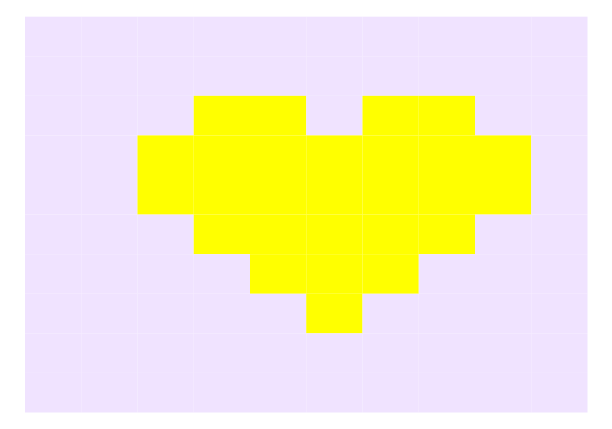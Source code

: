 digraph D {
 node [shape=plaintext]
 some_node [
 label=<
 <table ALIGN="CENTER" border="0" cellborder="0" cellspacing="0">

<tr>
<td bgcolor="#f0e3ff">     </td><td bgcolor="#f0e3ff">     </td><td bgcolor="#f0e3ff">     </td><td bgcolor="#f0e3ff">     </td><td bgcolor="#f0e3ff">     </td><td bgcolor="#f0e3ff">     </td><td bgcolor="#f0e3ff">     </td><td bgcolor="#f0e3ff">     </td><td bgcolor="#f0e3ff">     </td><td bgcolor="#f0e3ff">     </td></tr>
<tr>
<td bgcolor="#f0e3ff">     </td><td bgcolor="#f0e3ff">     </td><td bgcolor="#f0e3ff">     </td><td bgcolor="#f0e3ff">     </td><td bgcolor="#f0e3ff">     </td><td bgcolor="#f0e3ff">     </td><td bgcolor="#f0e3ff">     </td><td bgcolor="#f0e3ff">     </td><td bgcolor="#f0e3ff">     </td><td bgcolor="#f0e3ff">     </td></tr>
<tr>
<td bgcolor="#f0e3ff">     </td><td bgcolor="#f0e3ff">     </td><td bgcolor="#f0e3ff">     </td><td bgcolor="yellow">     </td><td bgcolor="yellow">     </td><td bgcolor="#f0e3ff">     </td><td bgcolor="yellow">     </td><td bgcolor="yellow">     </td><td bgcolor="#f0e3ff">     </td><td bgcolor="#f0e3ff">     </td></tr>
<tr>
<td bgcolor="#f0e3ff">     </td><td bgcolor="#f0e3ff">     </td><td bgcolor="yellow">     </td><td bgcolor="yellow">     </td><td bgcolor="yellow">     </td><td bgcolor="yellow">     </td><td bgcolor="yellow">     </td><td bgcolor="yellow">     </td><td bgcolor="yellow">     </td><td bgcolor="#f0e3ff">     </td></tr>
<tr>
<td bgcolor="#f0e3ff">     </td><td bgcolor="#f0e3ff">     </td><td bgcolor="yellow">     </td><td bgcolor="yellow">     </td><td bgcolor="yellow">     </td><td bgcolor="yellow">     </td><td bgcolor="yellow">     </td><td bgcolor="yellow">     </td><td bgcolor="yellow">     </td><td bgcolor="#f0e3ff">     </td></tr>
<tr>
<td bgcolor="#f0e3ff">     </td><td bgcolor="#f0e3ff">     </td><td bgcolor="#f0e3ff">     </td><td bgcolor="yellow">     </td><td bgcolor="yellow">     </td><td bgcolor="yellow">     </td><td bgcolor="yellow">     </td><td bgcolor="yellow">     </td><td bgcolor="#f0e3ff">     </td><td bgcolor="#f0e3ff">     </td></tr>
<tr>
<td bgcolor="#f0e3ff">     </td><td bgcolor="#f0e3ff">     </td><td bgcolor="#f0e3ff">     </td><td bgcolor="#f0e3ff">     </td><td bgcolor="yellow">     </td><td bgcolor="yellow">     </td><td bgcolor="yellow">     </td><td bgcolor="#f0e3ff">     </td><td bgcolor="#f0e3ff">     </td><td bgcolor="#f0e3ff">     </td></tr>
<tr>
<td bgcolor="#f0e3ff">     </td><td bgcolor="#f0e3ff">     </td><td bgcolor="#f0e3ff">     </td><td bgcolor="#f0e3ff">     </td><td bgcolor="#f0e3ff">     </td><td bgcolor="yellow">     </td><td bgcolor="#f0e3ff">     </td><td bgcolor="#f0e3ff">     </td><td bgcolor="#f0e3ff">     </td><td bgcolor="#f0e3ff">     </td></tr>
<tr>
<td bgcolor="#f0e3ff">     </td><td bgcolor="#f0e3ff">     </td><td bgcolor="#f0e3ff">     </td><td bgcolor="#f0e3ff">     </td><td bgcolor="#f0e3ff">     </td><td bgcolor="#f0e3ff">     </td><td bgcolor="#f0e3ff">     </td><td bgcolor="#f0e3ff">     </td><td bgcolor="#f0e3ff">     </td><td bgcolor="#f0e3ff">     </td></tr>
<tr>
<td bgcolor="#f0e3ff">     </td><td bgcolor="#f0e3ff">     </td><td bgcolor="#f0e3ff">     </td><td bgcolor="#f0e3ff">     </td><td bgcolor="#f0e3ff">     </td><td bgcolor="#f0e3ff">     </td><td bgcolor="#f0e3ff">     </td><td bgcolor="#f0e3ff">     </td><td bgcolor="#f0e3ff">     </td><td bgcolor="#f0e3ff">     </td></tr>

</table>>
];
}